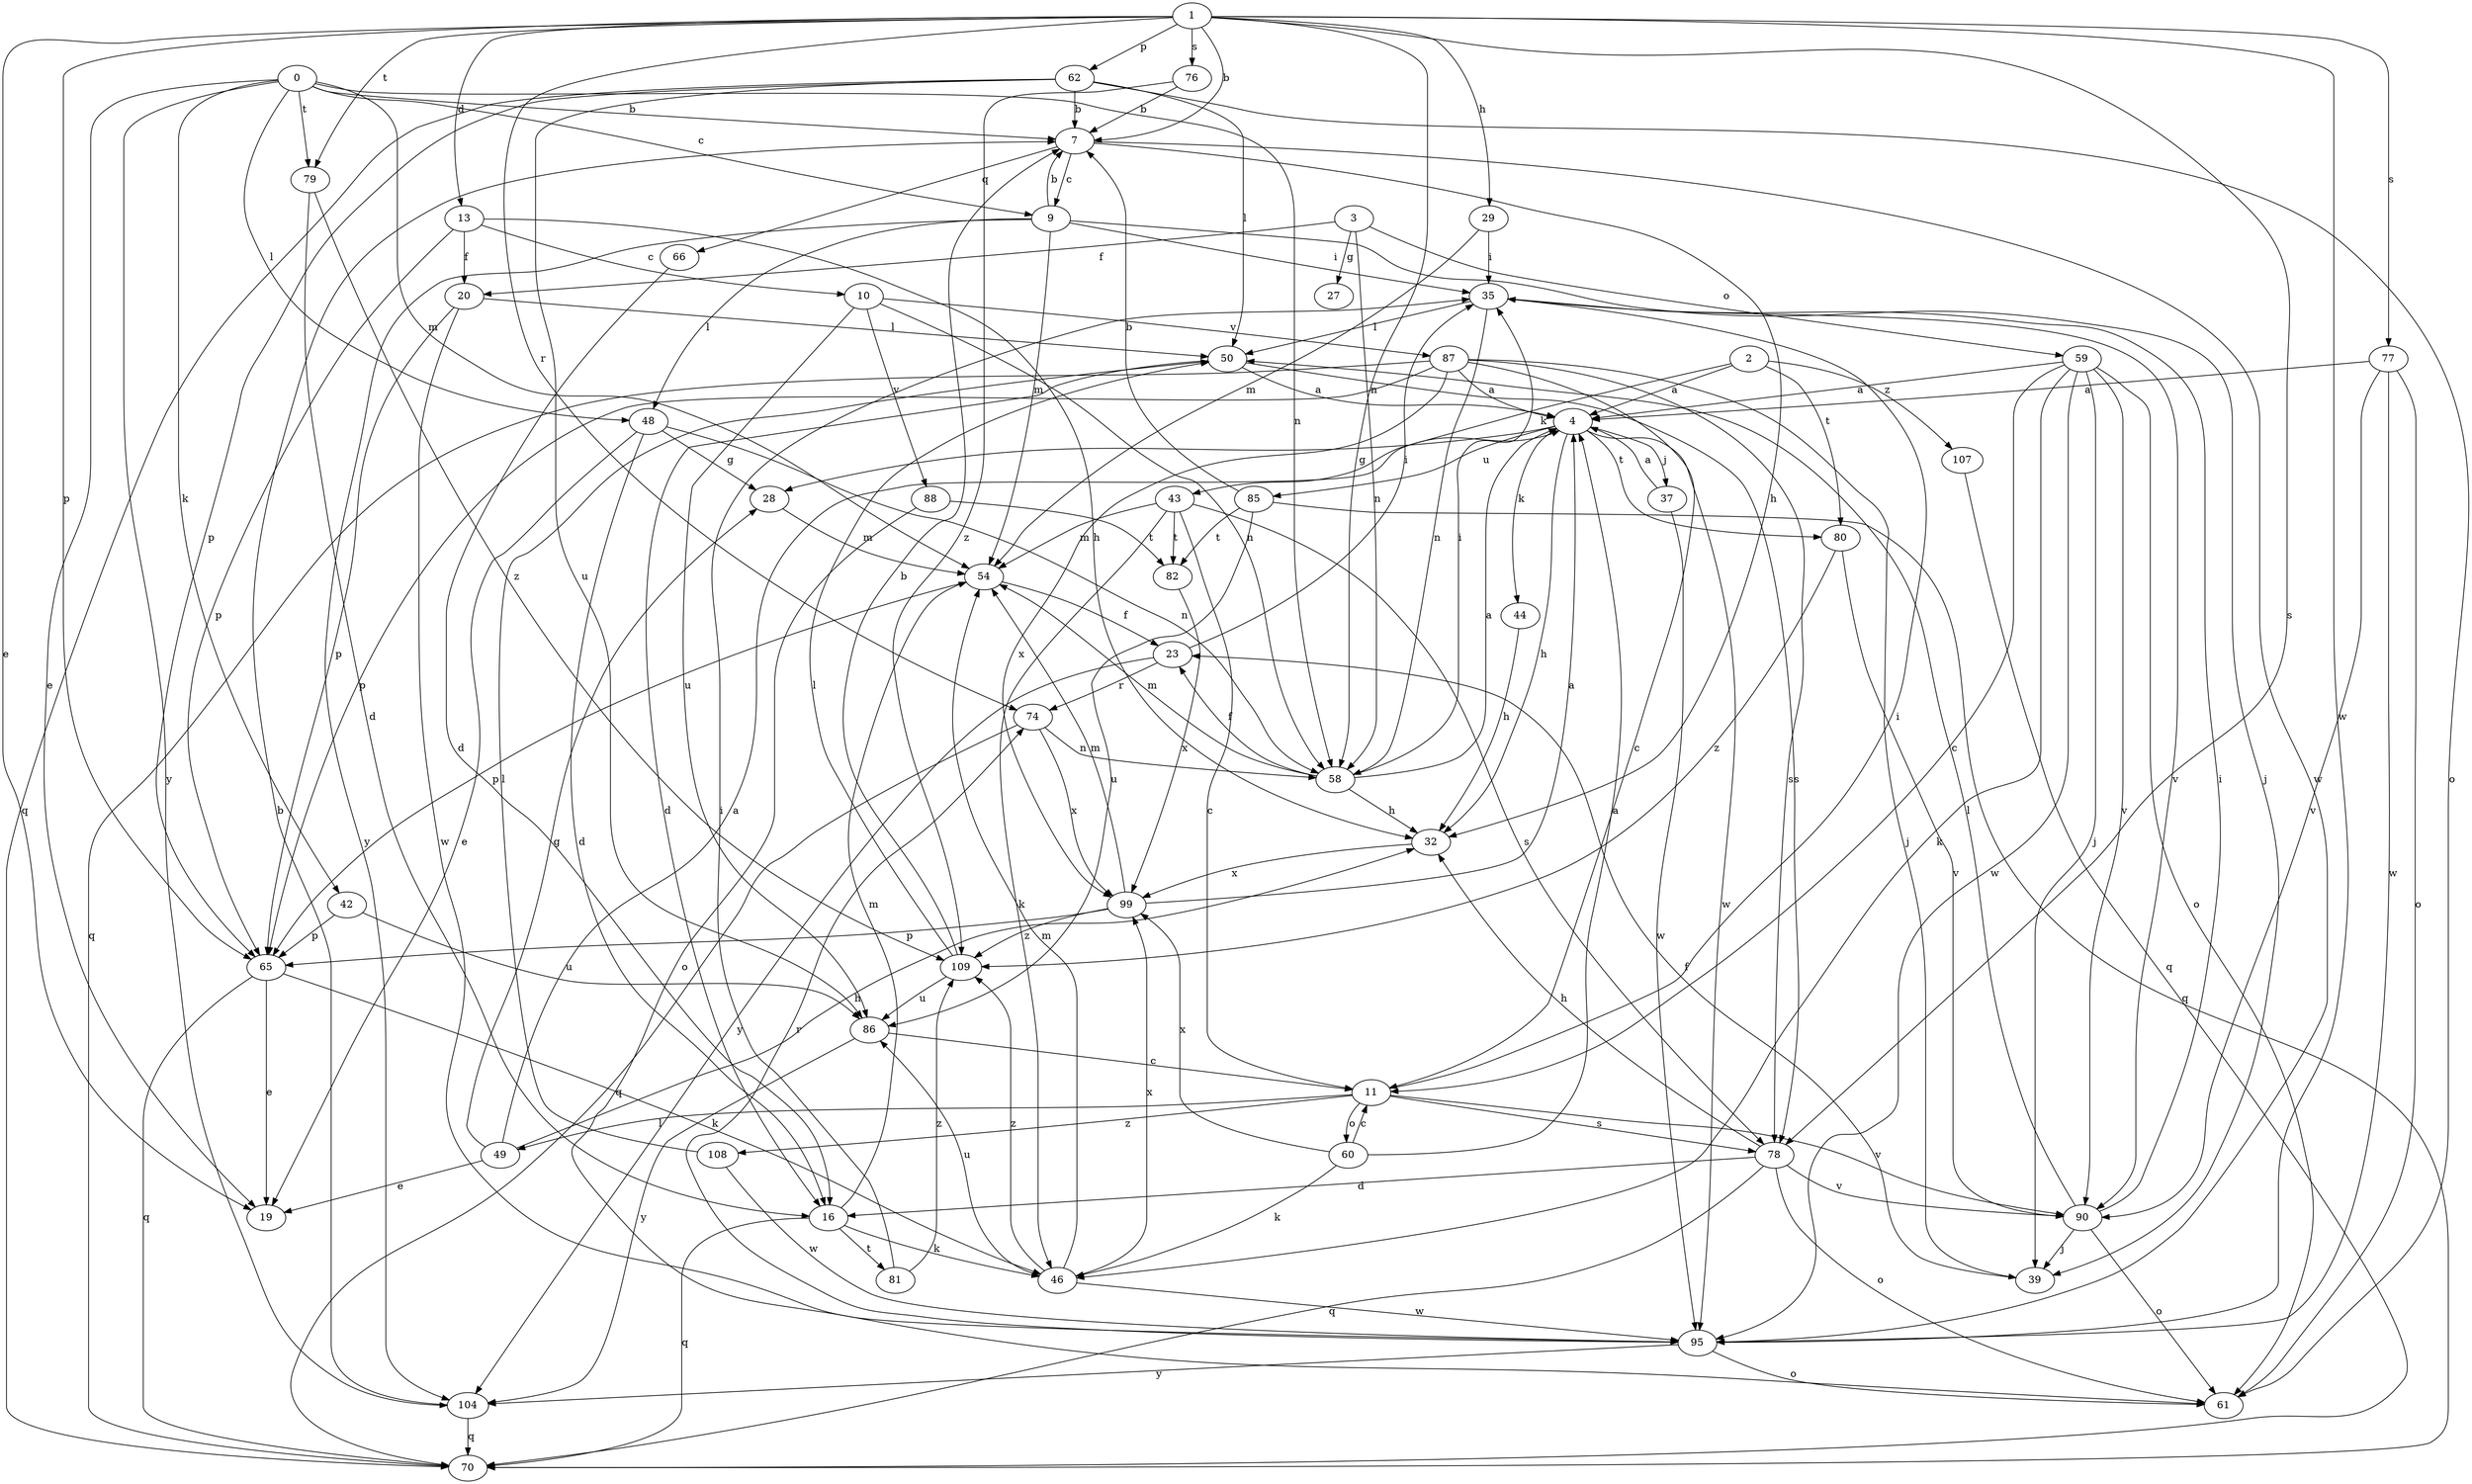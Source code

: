 strict digraph  {
0;
1;
2;
3;
4;
7;
9;
10;
11;
13;
16;
19;
20;
23;
27;
28;
29;
32;
35;
37;
39;
42;
43;
44;
46;
48;
49;
50;
54;
58;
59;
60;
61;
62;
65;
66;
70;
74;
76;
77;
78;
79;
80;
81;
82;
85;
86;
87;
88;
90;
95;
99;
104;
107;
108;
109;
0 -> 7  [label=b];
0 -> 9  [label=c];
0 -> 19  [label=e];
0 -> 42  [label=k];
0 -> 48  [label=l];
0 -> 54  [label=m];
0 -> 58  [label=n];
0 -> 79  [label=t];
0 -> 104  [label=y];
1 -> 7  [label=b];
1 -> 13  [label=d];
1 -> 19  [label=e];
1 -> 29  [label=h];
1 -> 58  [label=n];
1 -> 62  [label=p];
1 -> 65  [label=p];
1 -> 74  [label=r];
1 -> 76  [label=s];
1 -> 77  [label=s];
1 -> 78  [label=s];
1 -> 79  [label=t];
1 -> 95  [label=w];
2 -> 4  [label=a];
2 -> 43  [label=k];
2 -> 80  [label=t];
2 -> 107  [label=z];
3 -> 20  [label=f];
3 -> 27  [label=g];
3 -> 58  [label=n];
3 -> 59  [label=o];
4 -> 28  [label=g];
4 -> 32  [label=h];
4 -> 37  [label=j];
4 -> 44  [label=k];
4 -> 80  [label=t];
4 -> 85  [label=u];
4 -> 95  [label=w];
7 -> 9  [label=c];
7 -> 32  [label=h];
7 -> 66  [label=q];
7 -> 95  [label=w];
9 -> 7  [label=b];
9 -> 35  [label=i];
9 -> 39  [label=j];
9 -> 48  [label=l];
9 -> 54  [label=m];
9 -> 104  [label=y];
10 -> 58  [label=n];
10 -> 86  [label=u];
10 -> 87  [label=v];
10 -> 88  [label=v];
11 -> 35  [label=i];
11 -> 49  [label=l];
11 -> 60  [label=o];
11 -> 78  [label=s];
11 -> 90  [label=v];
11 -> 108  [label=z];
13 -> 10  [label=c];
13 -> 20  [label=f];
13 -> 32  [label=h];
13 -> 65  [label=p];
16 -> 46  [label=k];
16 -> 54  [label=m];
16 -> 70  [label=q];
16 -> 81  [label=t];
20 -> 50  [label=l];
20 -> 65  [label=p];
20 -> 95  [label=w];
23 -> 35  [label=i];
23 -> 74  [label=r];
23 -> 104  [label=y];
28 -> 54  [label=m];
29 -> 35  [label=i];
29 -> 54  [label=m];
32 -> 99  [label=x];
35 -> 50  [label=l];
35 -> 58  [label=n];
35 -> 90  [label=v];
37 -> 4  [label=a];
37 -> 95  [label=w];
39 -> 23  [label=f];
42 -> 65  [label=p];
42 -> 86  [label=u];
43 -> 11  [label=c];
43 -> 46  [label=k];
43 -> 54  [label=m];
43 -> 78  [label=s];
43 -> 82  [label=t];
44 -> 32  [label=h];
46 -> 54  [label=m];
46 -> 86  [label=u];
46 -> 95  [label=w];
46 -> 99  [label=x];
46 -> 109  [label=z];
48 -> 16  [label=d];
48 -> 19  [label=e];
48 -> 28  [label=g];
48 -> 58  [label=n];
49 -> 4  [label=a];
49 -> 19  [label=e];
49 -> 28  [label=g];
49 -> 32  [label=h];
50 -> 4  [label=a];
50 -> 16  [label=d];
50 -> 78  [label=s];
54 -> 23  [label=f];
54 -> 65  [label=p];
58 -> 4  [label=a];
58 -> 23  [label=f];
58 -> 32  [label=h];
58 -> 35  [label=i];
58 -> 54  [label=m];
59 -> 4  [label=a];
59 -> 11  [label=c];
59 -> 39  [label=j];
59 -> 46  [label=k];
59 -> 61  [label=o];
59 -> 90  [label=v];
59 -> 95  [label=w];
60 -> 4  [label=a];
60 -> 11  [label=c];
60 -> 46  [label=k];
60 -> 99  [label=x];
62 -> 7  [label=b];
62 -> 50  [label=l];
62 -> 61  [label=o];
62 -> 65  [label=p];
62 -> 70  [label=q];
62 -> 86  [label=u];
65 -> 19  [label=e];
65 -> 46  [label=k];
65 -> 70  [label=q];
66 -> 16  [label=d];
74 -> 58  [label=n];
74 -> 70  [label=q];
74 -> 99  [label=x];
76 -> 7  [label=b];
76 -> 109  [label=z];
77 -> 4  [label=a];
77 -> 61  [label=o];
77 -> 90  [label=v];
77 -> 95  [label=w];
78 -> 16  [label=d];
78 -> 32  [label=h];
78 -> 61  [label=o];
78 -> 70  [label=q];
78 -> 90  [label=v];
79 -> 16  [label=d];
79 -> 109  [label=z];
80 -> 90  [label=v];
80 -> 109  [label=z];
81 -> 35  [label=i];
81 -> 109  [label=z];
82 -> 99  [label=x];
85 -> 7  [label=b];
85 -> 70  [label=q];
85 -> 82  [label=t];
85 -> 86  [label=u];
86 -> 11  [label=c];
86 -> 104  [label=y];
87 -> 4  [label=a];
87 -> 11  [label=c];
87 -> 39  [label=j];
87 -> 65  [label=p];
87 -> 70  [label=q];
87 -> 78  [label=s];
87 -> 99  [label=x];
88 -> 61  [label=o];
88 -> 82  [label=t];
90 -> 35  [label=i];
90 -> 39  [label=j];
90 -> 50  [label=l];
90 -> 61  [label=o];
95 -> 61  [label=o];
95 -> 74  [label=r];
95 -> 104  [label=y];
99 -> 4  [label=a];
99 -> 54  [label=m];
99 -> 65  [label=p];
99 -> 109  [label=z];
104 -> 7  [label=b];
104 -> 70  [label=q];
107 -> 70  [label=q];
108 -> 50  [label=l];
108 -> 95  [label=w];
109 -> 7  [label=b];
109 -> 50  [label=l];
109 -> 86  [label=u];
}
